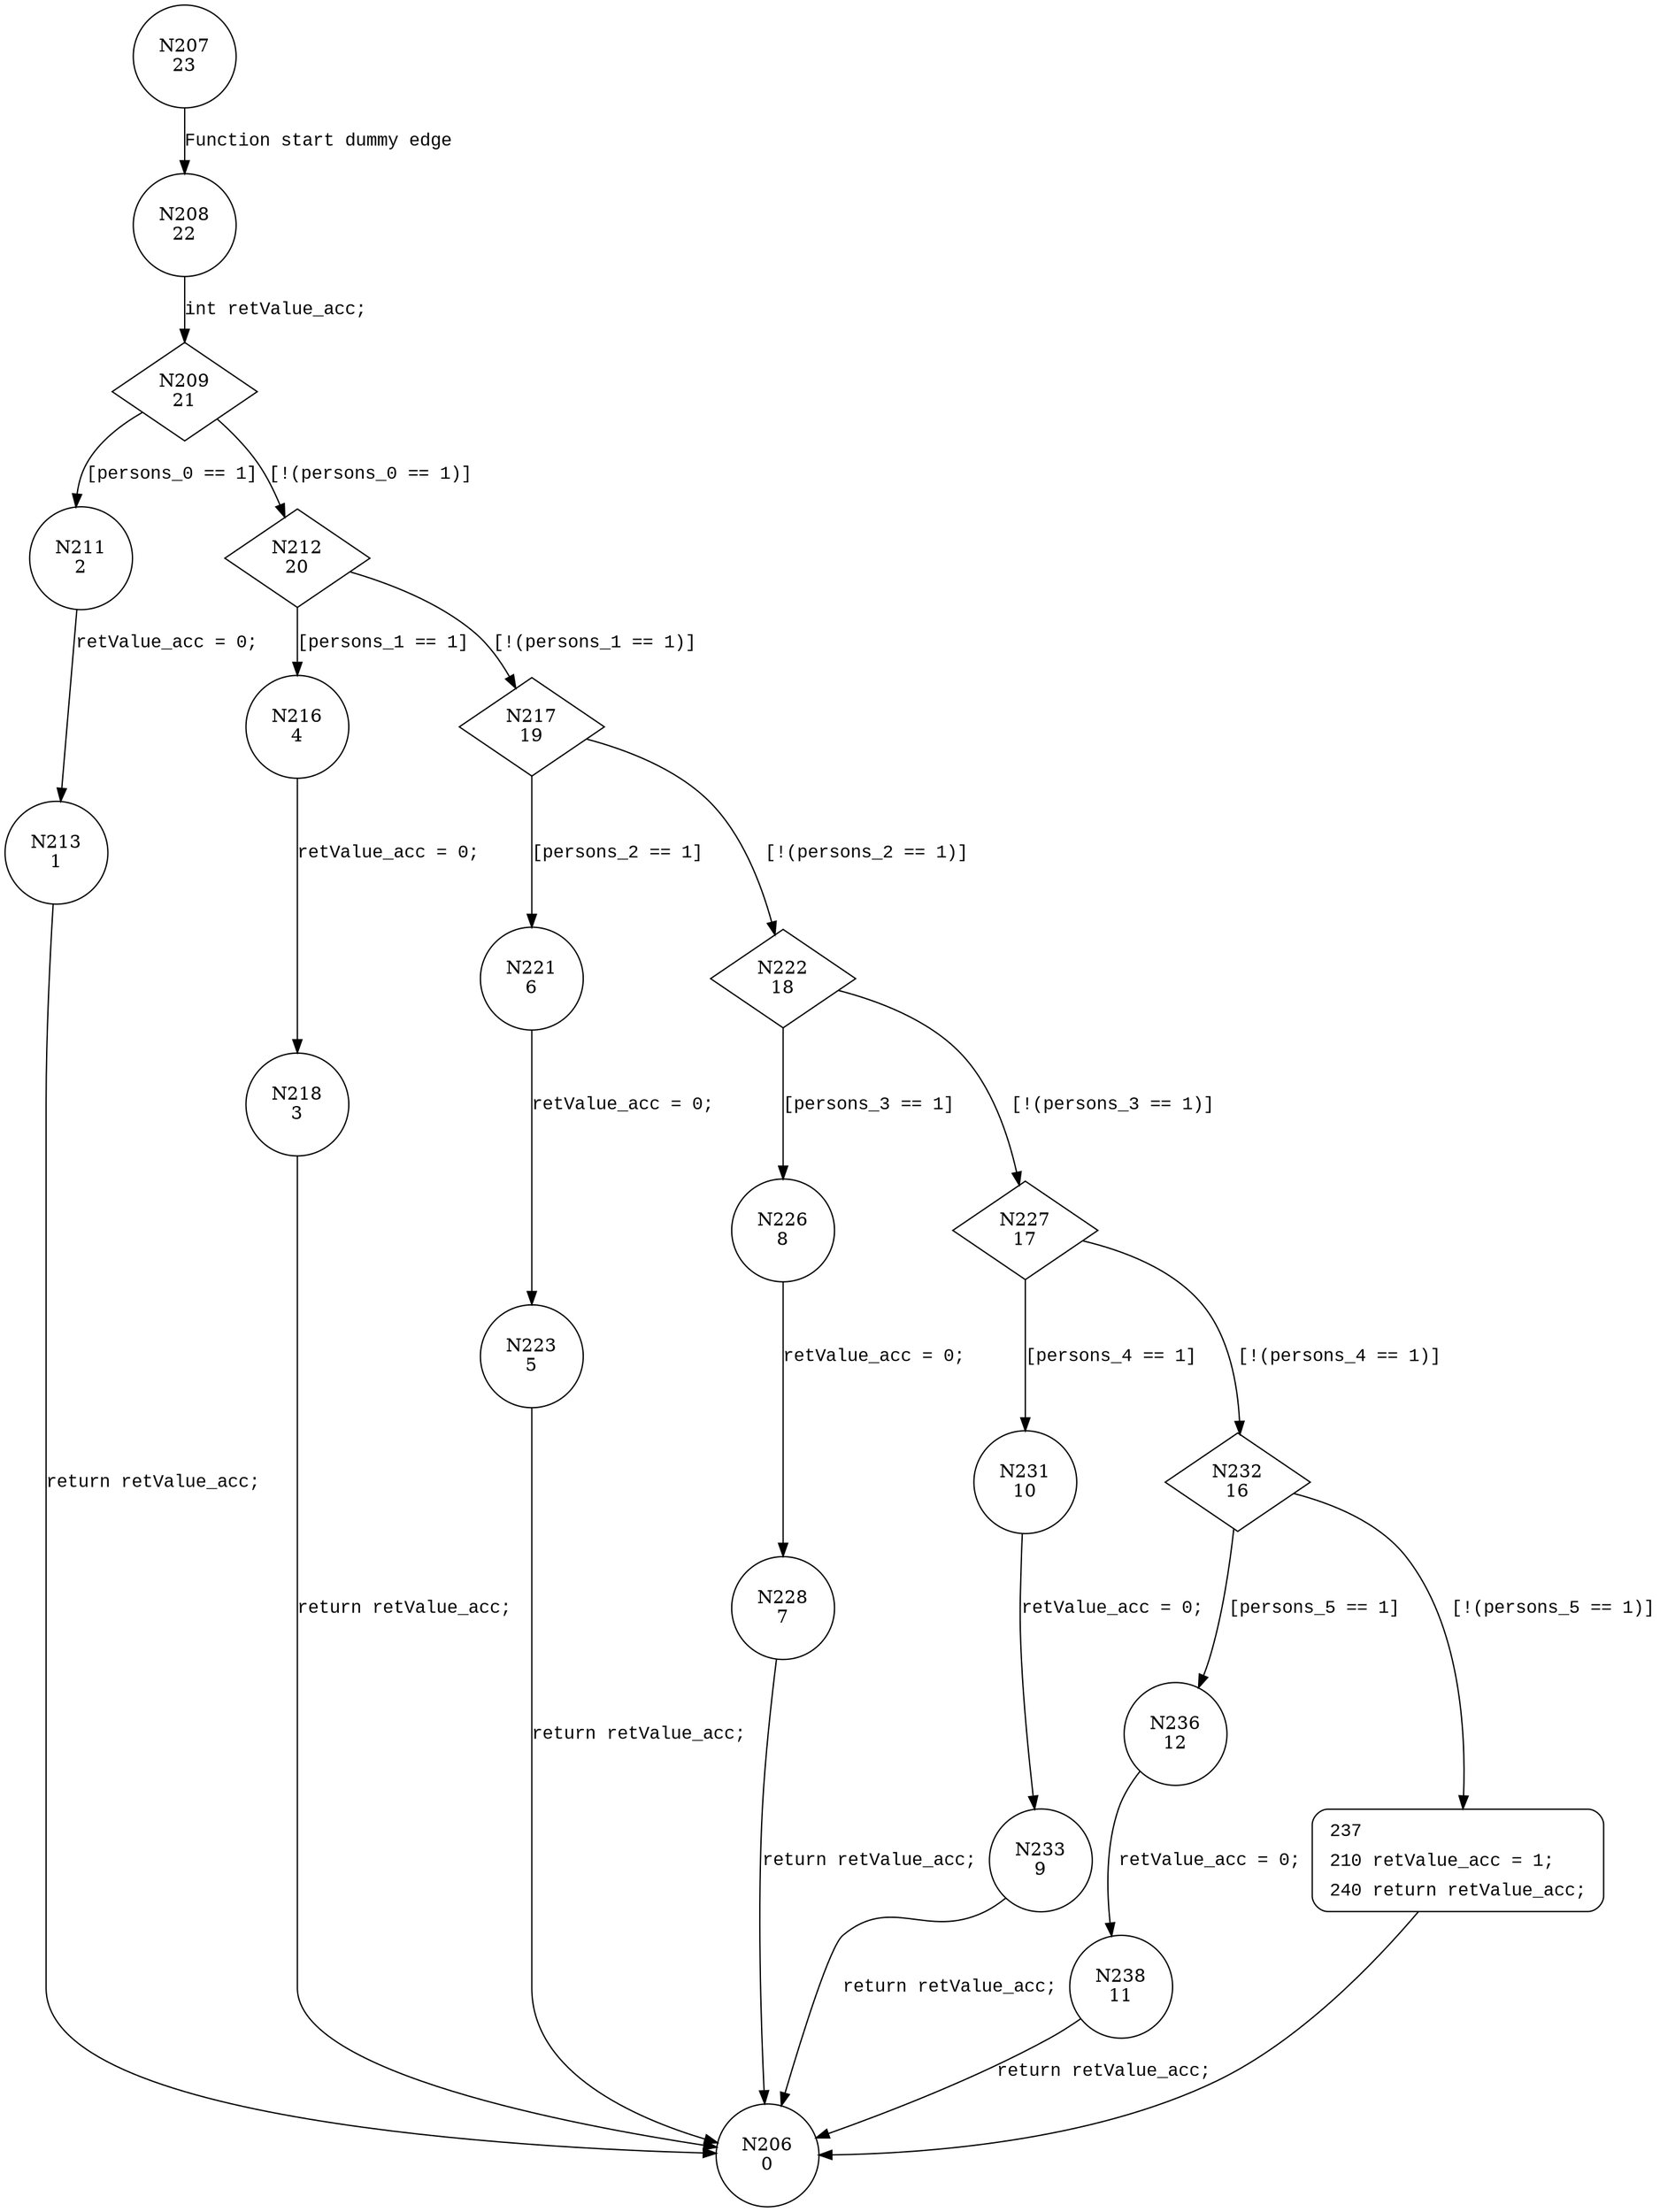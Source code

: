 digraph isEmpty {
207 [shape="circle" label="N207\n23"]
208 [shape="circle" label="N208\n22"]
209 [shape="diamond" label="N209\n21"]
211 [shape="circle" label="N211\n2"]
212 [shape="diamond" label="N212\n20"]
216 [shape="circle" label="N216\n4"]
217 [shape="diamond" label="N217\n19"]
221 [shape="circle" label="N221\n6"]
222 [shape="diamond" label="N222\n18"]
226 [shape="circle" label="N226\n8"]
227 [shape="diamond" label="N227\n17"]
231 [shape="circle" label="N231\n10"]
232 [shape="diamond" label="N232\n16"]
236 [shape="circle" label="N236\n12"]
237 [shape="circle" label="N237\n15"]
238 [shape="circle" label="N238\n11"]
233 [shape="circle" label="N233\n9"]
228 [shape="circle" label="N228\n7"]
223 [shape="circle" label="N223\n5"]
218 [shape="circle" label="N218\n3"]
213 [shape="circle" label="N213\n1"]
206 [shape="circle" label="N206\n0"]
237 [style="filled,bold" penwidth="1" fillcolor="white" fontname="Courier New" shape="Mrecord" label=<<table border="0" cellborder="0" cellpadding="3" bgcolor="white"><tr><td align="right">237</td><td align="left"></td></tr><tr><td align="right">210</td><td align="left">retValue_acc = 1;</td></tr><tr><td align="right">240</td><td align="left">return retValue_acc;</td></tr></table>>]
237 -> 206[label=""]
207 -> 208 [label="Function start dummy edge" fontname="Courier New"]
209 -> 211 [label="[persons_0 == 1]" fontname="Courier New"]
209 -> 212 [label="[!(persons_0 == 1)]" fontname="Courier New"]
212 -> 216 [label="[persons_1 == 1]" fontname="Courier New"]
212 -> 217 [label="[!(persons_1 == 1)]" fontname="Courier New"]
217 -> 221 [label="[persons_2 == 1]" fontname="Courier New"]
217 -> 222 [label="[!(persons_2 == 1)]" fontname="Courier New"]
222 -> 226 [label="[persons_3 == 1]" fontname="Courier New"]
222 -> 227 [label="[!(persons_3 == 1)]" fontname="Courier New"]
227 -> 231 [label="[persons_4 == 1]" fontname="Courier New"]
227 -> 232 [label="[!(persons_4 == 1)]" fontname="Courier New"]
232 -> 236 [label="[persons_5 == 1]" fontname="Courier New"]
232 -> 237 [label="[!(persons_5 == 1)]" fontname="Courier New"]
236 -> 238 [label="retValue_acc = 0;" fontname="Courier New"]
231 -> 233 [label="retValue_acc = 0;" fontname="Courier New"]
226 -> 228 [label="retValue_acc = 0;" fontname="Courier New"]
221 -> 223 [label="retValue_acc = 0;" fontname="Courier New"]
216 -> 218 [label="retValue_acc = 0;" fontname="Courier New"]
211 -> 213 [label="retValue_acc = 0;" fontname="Courier New"]
208 -> 209 [label="int retValue_acc;" fontname="Courier New"]
238 -> 206 [label="return retValue_acc;" fontname="Courier New"]
233 -> 206 [label="return retValue_acc;" fontname="Courier New"]
228 -> 206 [label="return retValue_acc;" fontname="Courier New"]
223 -> 206 [label="return retValue_acc;" fontname="Courier New"]
218 -> 206 [label="return retValue_acc;" fontname="Courier New"]
213 -> 206 [label="return retValue_acc;" fontname="Courier New"]
}
